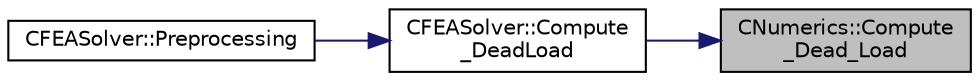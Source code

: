 digraph "CNumerics::Compute_Dead_Load"
{
 // LATEX_PDF_SIZE
  edge [fontname="Helvetica",fontsize="10",labelfontname="Helvetica",labelfontsize="10"];
  node [fontname="Helvetica",fontsize="10",shape=record];
  rankdir="RL";
  Node1 [label="CNumerics::Compute\l_Dead_Load",height=0.2,width=0.4,color="black", fillcolor="grey75", style="filled", fontcolor="black",tooltip="A virtual member to compute the residual component due to dead loads."];
  Node1 -> Node2 [dir="back",color="midnightblue",fontsize="10",style="solid",fontname="Helvetica"];
  Node2 [label="CFEASolver::Compute\l_DeadLoad",height=0.2,width=0.4,color="black", fillcolor="white", style="filled",URL="$classCFEASolver.html#ac95d6c2d6ac67b32a577029006974d57",tooltip="Compute the dead loads."];
  Node2 -> Node3 [dir="back",color="midnightblue",fontsize="10",style="solid",fontname="Helvetica"];
  Node3 [label="CFEASolver::Preprocessing",height=0.2,width=0.4,color="black", fillcolor="white", style="filled",URL="$classCFEASolver.html#a353159e003821dae0668dcfe7281bd68",tooltip="Set residuals to zero."];
}
